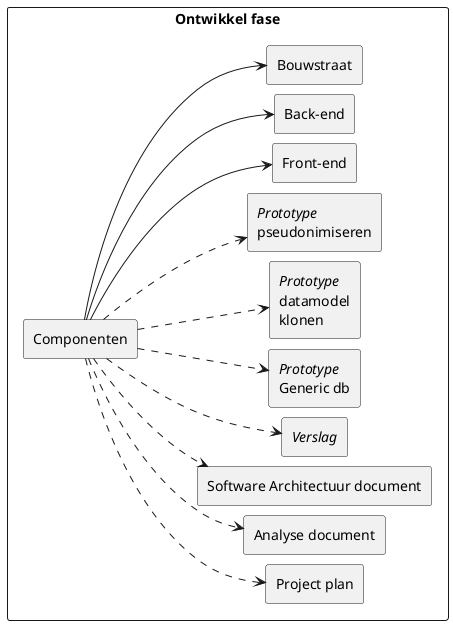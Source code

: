 @startuml Baseline_3
left to right direction
skinparam packageStyle rectangle
skinparam nodesep 10

package "Ontwikkel fase" {
    rectangle "Componenten"as 1
    rectangle "Project plan" as 1_plan
    rectangle "Analyse document" as 1_analyse
    rectangle "Software Architectuur document" as 1_sad
    1 -.> 1_plan
    1 -.> 1_analyse
    1 -.> 1_sad
    
    rectangle "<I>Verslag" as report
    rectangle "<I>Prototype \nGeneric db" as prototype0
    rectangle "<I>Prototype \ndatamodel\nklonen" as prototype1
    rectangle "<I>Prototype \npseudonimiseren" as prototype2
    1 -.> report
    1 -.> prototype0
    1 -.> prototype1
    1 -.> prototype2
    
    rectangle "Front-end" as frontend
    rectangle "Back-end" as backend
    rectangle "Bouwstraat" as pipeline
    1 --> frontend
    1 --> backend
    1 --> pipeline
}
@enduml
